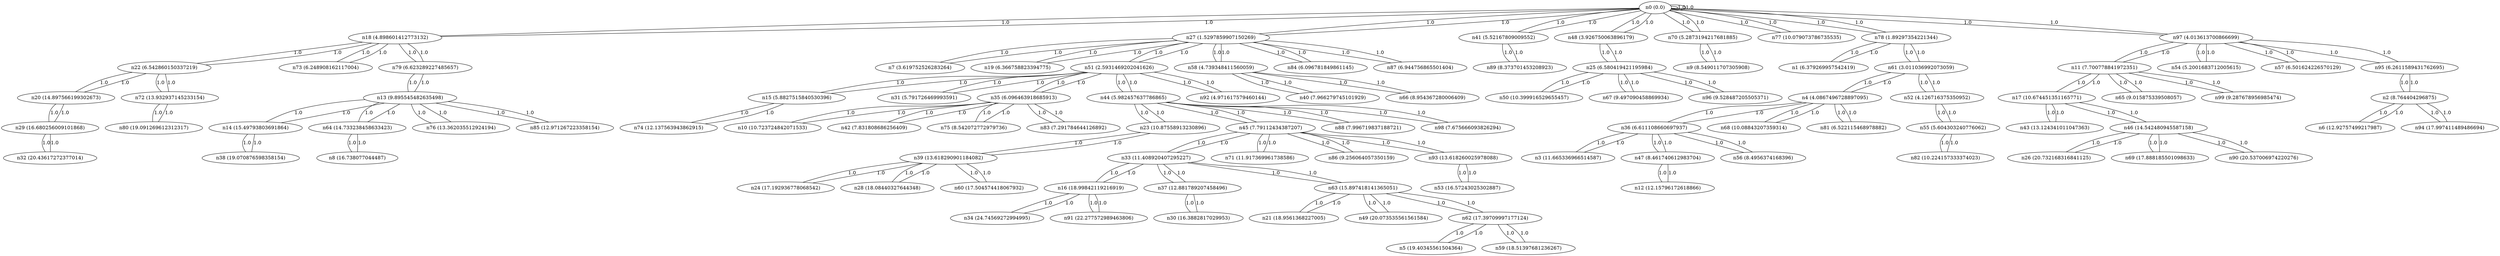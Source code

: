 graph {
n0 [label="n0 (0.0)"];
n1 [label="n1 (6.379269957542419)"];
n2 [label="n2 (8.764404296875)"];
n3 [label="n3 (11.665336966514587)"];
n4 [label="n4 (4.0867496728897095)"];
n5 [label="n5 (19.40345561504364)"];
n6 [label="n6 (12.92757499217987)"];
n7 [label="n7 (3.619752526283264)"];
n8 [label="n8 (16.738077044487)"];
n9 [label="n9 (8.549011707305908)"];
n10 [label="n10 (10.723724842071533)"];
n11 [label="n11 (7.700778841972351)"];
n12 [label="n12 (12.15796172618866)"];
n13 [label="n13 (9.895545482635498)"];
n14 [label="n14 (15.49793803691864)"];
n15 [label="n15 (5.8827515840530396)"];
n16 [label="n16 (18.99842119216919)"];
n17 [label="n17 (10.674451351165771)"];
n18 [label="n18 (4.898601412773132)"];
n19 [label="n19 (6.366758823394775)"];
n20 [label="n20 (14.897566199302673)"];
n21 [label="n21 (18.9561368227005)"];
n22 [label="n22 (6.542860150337219)"];
n23 [label="n23 (10.87558913230896)"];
n24 [label="n24 (17.192936778068542)"];
n25 [label="n25 (6.580419421195984)"];
n26 [label="n26 (20.732168316841125)"];
n27 [label="n27 (1.5297859907150269)"];
n28 [label="n28 (18.08440327644348)"];
n29 [label="n29 (16.680256009101868)"];
n30 [label="n30 (16.3882817029953)"];
n31 [label="n31 (5.791726469993591)"];
n32 [label="n32 (20.43617272377014)"];
n33 [label="n33 (11.408920407295227)"];
n34 [label="n34 (24.74569272994995)"];
n35 [label="n35 (6.096463918685913)"];
n36 [label="n36 (6.611108660697937)"];
n37 [label="n37 (12.881789207458496)"];
n38 [label="n38 (19.070876598358154)"];
n39 [label="n39 (13.618290901184082)"];
n40 [label="n40 (7.966279745101929)"];
n41 [label="n41 (5.52167809009552)"];
n42 [label="n42 (7.831808686256409)"];
n43 [label="n43 (13.124341011047363)"];
n44 [label="n44 (5.982457637786865)"];
n45 [label="n45 (7.79112434387207)"];
n46 [label="n46 (14.542480945587158)"];
n47 [label="n47 (8.461740612983704)"];
n48 [label="n48 (3.926750063896179)"];
n49 [label="n49 (20.073535561561584)"];
n50 [label="n50 (10.399916529655457)"];
n51 [label="n51 (2.5931469202041626)"];
n52 [label="n52 (4.126716375350952)"];
n53 [label="n53 (16.57243025302887)"];
n54 [label="n54 (5.2001683712005615)"];
n55 [label="n55 (5.604303240776062)"];
n56 [label="n56 (8.4956374168396)"];
n57 [label="n57 (6.501624226570129)"];
n58 [label="n58 (4.739348411560059)"];
n59 [label="n59 (18.51397681236267)"];
n60 [label="n60 (17.504574418067932)"];
n61 [label="n61 (3.011036992073059)"];
n62 [label="n62 (17.39709997177124)"];
n63 [label="n63 (15.897418141365051)"];
n64 [label="n64 (14.733238458633423)"];
n65 [label="n65 (9.015875339508057)"];
n66 [label="n66 (8.954367280006409)"];
n67 [label="n67 (9.497090458869934)"];
n68 [label="n68 (10.08843207359314)"];
n69 [label="n69 (17.888185501098633)"];
n70 [label="n70 (5.2873194217681885)"];
n71 [label="n71 (11.917369961738586)"];
n72 [label="n72 (13.932937145233154)"];
n73 [label="n73 (6.248908162117004)"];
n74 [label="n74 (12.137563943862915)"];
n75 [label="n75 (8.542072772979736)"];
n76 [label="n76 (13.362035512924194)"];
n77 [label="n77 (10.079073786735535)"];
n78 [label="n78 (1.89297354221344)"];
n79 [label="n79 (6.623289227485657)"];
n80 [label="n80 (19.091269612312317)"];
n81 [label="n81 (6.522115468978882)"];
n82 [label="n82 (10.224157333374023)"];
n83 [label="n83 (7.291784644126892)"];
n84 [label="n84 (6.096781849861145)"];
n85 [label="n85 (12.971267223358154)"];
n86 [label="n86 (9.256064057350159)"];
n87 [label="n87 (6.944756865501404)"];
n88 [label="n88 (7.996719837188721)"];
n89 [label="n89 (8.373701453208923)"];
n90 [label="n90 (20.537006974220276)"];
n91 [label="n91 (22.277572989463806)"];
n92 [label="n92 (4.971617579460144)"];
n93 [label="n93 (13.618260025978088)"];
n94 [label="n94 (17.997411489486694)"];
n95 [label="n95 (6.2611589431762695)"];
n96 [label="n96 (9.528487205505371)"];
n97 [label="n97 (4.013613700866699)"];
n98 [label="n98 (7.675666093826294)"];
n99 [label="n99 (9.287678956985474)"];
n0 -- n18 [weight=1.0 label=1.0];
n0 -- n70 [weight=1.0 label=1.0];
n0 -- n0 [weight=1.0 label=1.0];
n0 -- n27 [weight=1.0 label=1.0];
n0 -- n97 [weight=1.0 label=1.0];
n0 -- n78 [weight=1.0 label=1.0];
n0 -- n41 [weight=1.0 label=1.0];
n0 -- n48 [weight=1.0 label=1.0];
n0 -- n77 [weight=1.0 label=1.0];
n0 -- n0 [weight=1.0 label=1.0];
n1 -- n78 [weight=1.0 label=1.0];
n2 -- n6 [weight=1.0 label=1.0];
n2 -- n94 [weight=1.0 label=1.0];
n2 -- n95 [weight=1.0 label=1.0];
n3 -- n36 [weight=1.0 label=1.0];
n4 -- n61 [weight=1.0 label=1.0];
n4 -- n81 [weight=1.0 label=1.0];
n4 -- n68 [weight=1.0 label=1.0];
n4 -- n36 [weight=1.0 label=1.0];
n5 -- n62 [weight=1.0 label=1.0];
n6 -- n2 [weight=1.0 label=1.0];
n7 -- n27 [weight=1.0 label=1.0];
n8 -- n64 [weight=1.0 label=1.0];
n9 -- n70 [weight=1.0 label=1.0];
n10 -- n35 [weight=1.0 label=1.0];
n11 -- n65 [weight=1.0 label=1.0];
n11 -- n97 [weight=1.0 label=1.0];
n11 -- n17 [weight=1.0 label=1.0];
n11 -- n99 [weight=1.0 label=1.0];
n12 -- n47 [weight=1.0 label=1.0];
n13 -- n76 [weight=1.0 label=1.0];
n13 -- n64 [weight=1.0 label=1.0];
n13 -- n85 [weight=1.0 label=1.0];
n13 -- n79 [weight=1.0 label=1.0];
n13 -- n14 [weight=1.0 label=1.0];
n14 -- n38 [weight=1.0 label=1.0];
n14 -- n13 [weight=1.0 label=1.0];
n15 -- n74 [weight=1.0 label=1.0];
n15 -- n51 [weight=1.0 label=1.0];
n16 -- n33 [weight=1.0 label=1.0];
n16 -- n91 [weight=1.0 label=1.0];
n16 -- n34 [weight=1.0 label=1.0];
n17 -- n11 [weight=1.0 label=1.0];
n17 -- n46 [weight=1.0 label=1.0];
n17 -- n43 [weight=1.0 label=1.0];
n18 -- n73 [weight=1.0 label=1.0];
n18 -- n22 [weight=1.0 label=1.0];
n18 -- n79 [weight=1.0 label=1.0];
n18 -- n0 [weight=1.0 label=1.0];
n19 -- n27 [weight=1.0 label=1.0];
n20 -- n22 [weight=1.0 label=1.0];
n20 -- n29 [weight=1.0 label=1.0];
n21 -- n63 [weight=1.0 label=1.0];
n22 -- n72 [weight=1.0 label=1.0];
n22 -- n20 [weight=1.0 label=1.0];
n22 -- n18 [weight=1.0 label=1.0];
n23 -- n44 [weight=1.0 label=1.0];
n23 -- n39 [weight=1.0 label=1.0];
n24 -- n39 [weight=1.0 label=1.0];
n25 -- n96 [weight=1.0 label=1.0];
n25 -- n48 [weight=1.0 label=1.0];
n25 -- n67 [weight=1.0 label=1.0];
n25 -- n50 [weight=1.0 label=1.0];
n26 -- n46 [weight=1.0 label=1.0];
n27 -- n0 [weight=1.0 label=1.0];
n27 -- n19 [weight=1.0 label=1.0];
n27 -- n51 [weight=1.0 label=1.0];
n27 -- n58 [weight=1.0 label=1.0];
n27 -- n84 [weight=1.0 label=1.0];
n27 -- n87 [weight=1.0 label=1.0];
n27 -- n7 [weight=1.0 label=1.0];
n28 -- n39 [weight=1.0 label=1.0];
n29 -- n32 [weight=1.0 label=1.0];
n29 -- n20 [weight=1.0 label=1.0];
n30 -- n37 [weight=1.0 label=1.0];
n31 -- n51 [weight=1.0 label=1.0];
n32 -- n29 [weight=1.0 label=1.0];
n33 -- n37 [weight=1.0 label=1.0];
n33 -- n45 [weight=1.0 label=1.0];
n33 -- n16 [weight=1.0 label=1.0];
n33 -- n63 [weight=1.0 label=1.0];
n34 -- n16 [weight=1.0 label=1.0];
n35 -- n51 [weight=1.0 label=1.0];
n35 -- n42 [weight=1.0 label=1.0];
n35 -- n83 [weight=1.0 label=1.0];
n35 -- n10 [weight=1.0 label=1.0];
n35 -- n75 [weight=1.0 label=1.0];
n36 -- n3 [weight=1.0 label=1.0];
n36 -- n4 [weight=1.0 label=1.0];
n36 -- n56 [weight=1.0 label=1.0];
n36 -- n47 [weight=1.0 label=1.0];
n37 -- n33 [weight=1.0 label=1.0];
n37 -- n30 [weight=1.0 label=1.0];
n38 -- n14 [weight=1.0 label=1.0];
n39 -- n28 [weight=1.0 label=1.0];
n39 -- n23 [weight=1.0 label=1.0];
n39 -- n60 [weight=1.0 label=1.0];
n39 -- n24 [weight=1.0 label=1.0];
n40 -- n58 [weight=1.0 label=1.0];
n41 -- n89 [weight=1.0 label=1.0];
n41 -- n0 [weight=1.0 label=1.0];
n42 -- n35 [weight=1.0 label=1.0];
n43 -- n17 [weight=1.0 label=1.0];
n44 -- n45 [weight=1.0 label=1.0];
n44 -- n98 [weight=1.0 label=1.0];
n44 -- n23 [weight=1.0 label=1.0];
n44 -- n88 [weight=1.0 label=1.0];
n44 -- n51 [weight=1.0 label=1.0];
n45 -- n93 [weight=1.0 label=1.0];
n45 -- n71 [weight=1.0 label=1.0];
n45 -- n33 [weight=1.0 label=1.0];
n45 -- n44 [weight=1.0 label=1.0];
n45 -- n86 [weight=1.0 label=1.0];
n46 -- n26 [weight=1.0 label=1.0];
n46 -- n69 [weight=1.0 label=1.0];
n46 -- n90 [weight=1.0 label=1.0];
n46 -- n17 [weight=1.0 label=1.0];
n47 -- n12 [weight=1.0 label=1.0];
n47 -- n36 [weight=1.0 label=1.0];
n48 -- n0 [weight=1.0 label=1.0];
n48 -- n25 [weight=1.0 label=1.0];
n49 -- n63 [weight=1.0 label=1.0];
n50 -- n25 [weight=1.0 label=1.0];
n51 -- n15 [weight=1.0 label=1.0];
n51 -- n35 [weight=1.0 label=1.0];
n51 -- n31 [weight=1.0 label=1.0];
n51 -- n27 [weight=1.0 label=1.0];
n51 -- n44 [weight=1.0 label=1.0];
n51 -- n92 [weight=1.0 label=1.0];
n52 -- n61 [weight=1.0 label=1.0];
n52 -- n55 [weight=1.0 label=1.0];
n53 -- n93 [weight=1.0 label=1.0];
n54 -- n97 [weight=1.0 label=1.0];
n55 -- n82 [weight=1.0 label=1.0];
n55 -- n52 [weight=1.0 label=1.0];
n56 -- n36 [weight=1.0 label=1.0];
n57 -- n97 [weight=1.0 label=1.0];
n58 -- n40 [weight=1.0 label=1.0];
n58 -- n27 [weight=1.0 label=1.0];
n58 -- n66 [weight=1.0 label=1.0];
n59 -- n62 [weight=1.0 label=1.0];
n60 -- n39 [weight=1.0 label=1.0];
n61 -- n78 [weight=1.0 label=1.0];
n61 -- n52 [weight=1.0 label=1.0];
n61 -- n4 [weight=1.0 label=1.0];
n62 -- n63 [weight=1.0 label=1.0];
n62 -- n59 [weight=1.0 label=1.0];
n62 -- n5 [weight=1.0 label=1.0];
n63 -- n49 [weight=1.0 label=1.0];
n63 -- n21 [weight=1.0 label=1.0];
n63 -- n33 [weight=1.0 label=1.0];
n63 -- n62 [weight=1.0 label=1.0];
n64 -- n8 [weight=1.0 label=1.0];
n64 -- n13 [weight=1.0 label=1.0];
n65 -- n11 [weight=1.0 label=1.0];
n66 -- n58 [weight=1.0 label=1.0];
n67 -- n25 [weight=1.0 label=1.0];
n68 -- n4 [weight=1.0 label=1.0];
n69 -- n46 [weight=1.0 label=1.0];
n70 -- n0 [weight=1.0 label=1.0];
n70 -- n9 [weight=1.0 label=1.0];
n71 -- n45 [weight=1.0 label=1.0];
n72 -- n22 [weight=1.0 label=1.0];
n72 -- n80 [weight=1.0 label=1.0];
n73 -- n18 [weight=1.0 label=1.0];
n74 -- n15 [weight=1.0 label=1.0];
n75 -- n35 [weight=1.0 label=1.0];
n76 -- n13 [weight=1.0 label=1.0];
n77 -- n0 [weight=1.0 label=1.0];
n78 -- n1 [weight=1.0 label=1.0];
n78 -- n0 [weight=1.0 label=1.0];
n78 -- n61 [weight=1.0 label=1.0];
n79 -- n18 [weight=1.0 label=1.0];
n79 -- n13 [weight=1.0 label=1.0];
n80 -- n72 [weight=1.0 label=1.0];
n81 -- n4 [weight=1.0 label=1.0];
n82 -- n55 [weight=1.0 label=1.0];
n83 -- n35 [weight=1.0 label=1.0];
n84 -- n27 [weight=1.0 label=1.0];
n85 -- n13 [weight=1.0 label=1.0];
n86 -- n45 [weight=1.0 label=1.0];
n87 -- n27 [weight=1.0 label=1.0];
n88 -- n44 [weight=1.0 label=1.0];
n89 -- n41 [weight=1.0 label=1.0];
n90 -- n46 [weight=1.0 label=1.0];
n91 -- n16 [weight=1.0 label=1.0];
n92 -- n51 [weight=1.0 label=1.0];
n93 -- n53 [weight=1.0 label=1.0];
n93 -- n45 [weight=1.0 label=1.0];
n94 -- n2 [weight=1.0 label=1.0];
n95 -- n97 [weight=1.0 label=1.0];
n95 -- n2 [weight=1.0 label=1.0];
n96 -- n25 [weight=1.0 label=1.0];
n97 -- n11 [weight=1.0 label=1.0];
n97 -- n0 [weight=1.0 label=1.0];
n97 -- n57 [weight=1.0 label=1.0];
n97 -- n95 [weight=1.0 label=1.0];
n97 -- n54 [weight=1.0 label=1.0];
n98 -- n44 [weight=1.0 label=1.0];
n99 -- n11 [weight=1.0 label=1.0];
}
